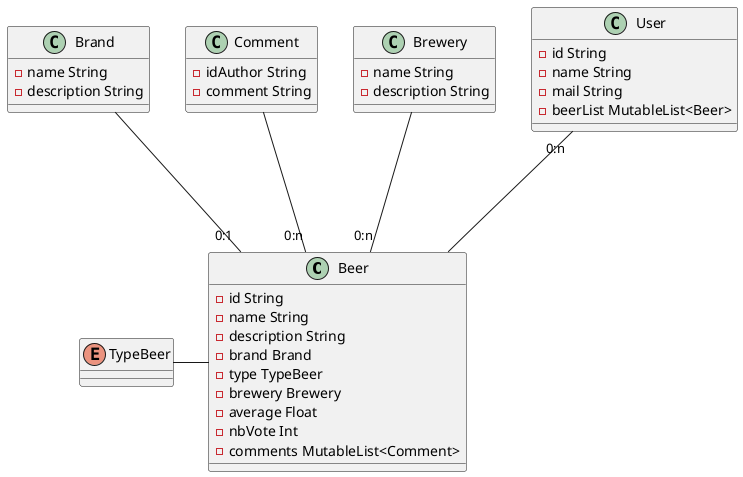 @startuml Schema Objet

class Beer{
    - id String
    - name String
    - description String
    - brand Brand
    - type TypeBeer
    - brewery Brewery
    - average Float
    - nbVote Int
    - comments MutableList<Comment>
}

enum TypeBeer

class Brand{
    - name String
    - description String
}
class Comment{
    - idAuthor String
    - comment String
}

class Brewery{
    - name String
    - description String
} 

class User {
    - id String
    - name String
    - mail String
    - beerList MutableList<Beer>
}

TypeBeer - Beer
Brand --- "0:1" Beer
Brewery --- "0:n" Beer
Comment --- "0:n" Beer
User "0:n" --- Beer

@enduml